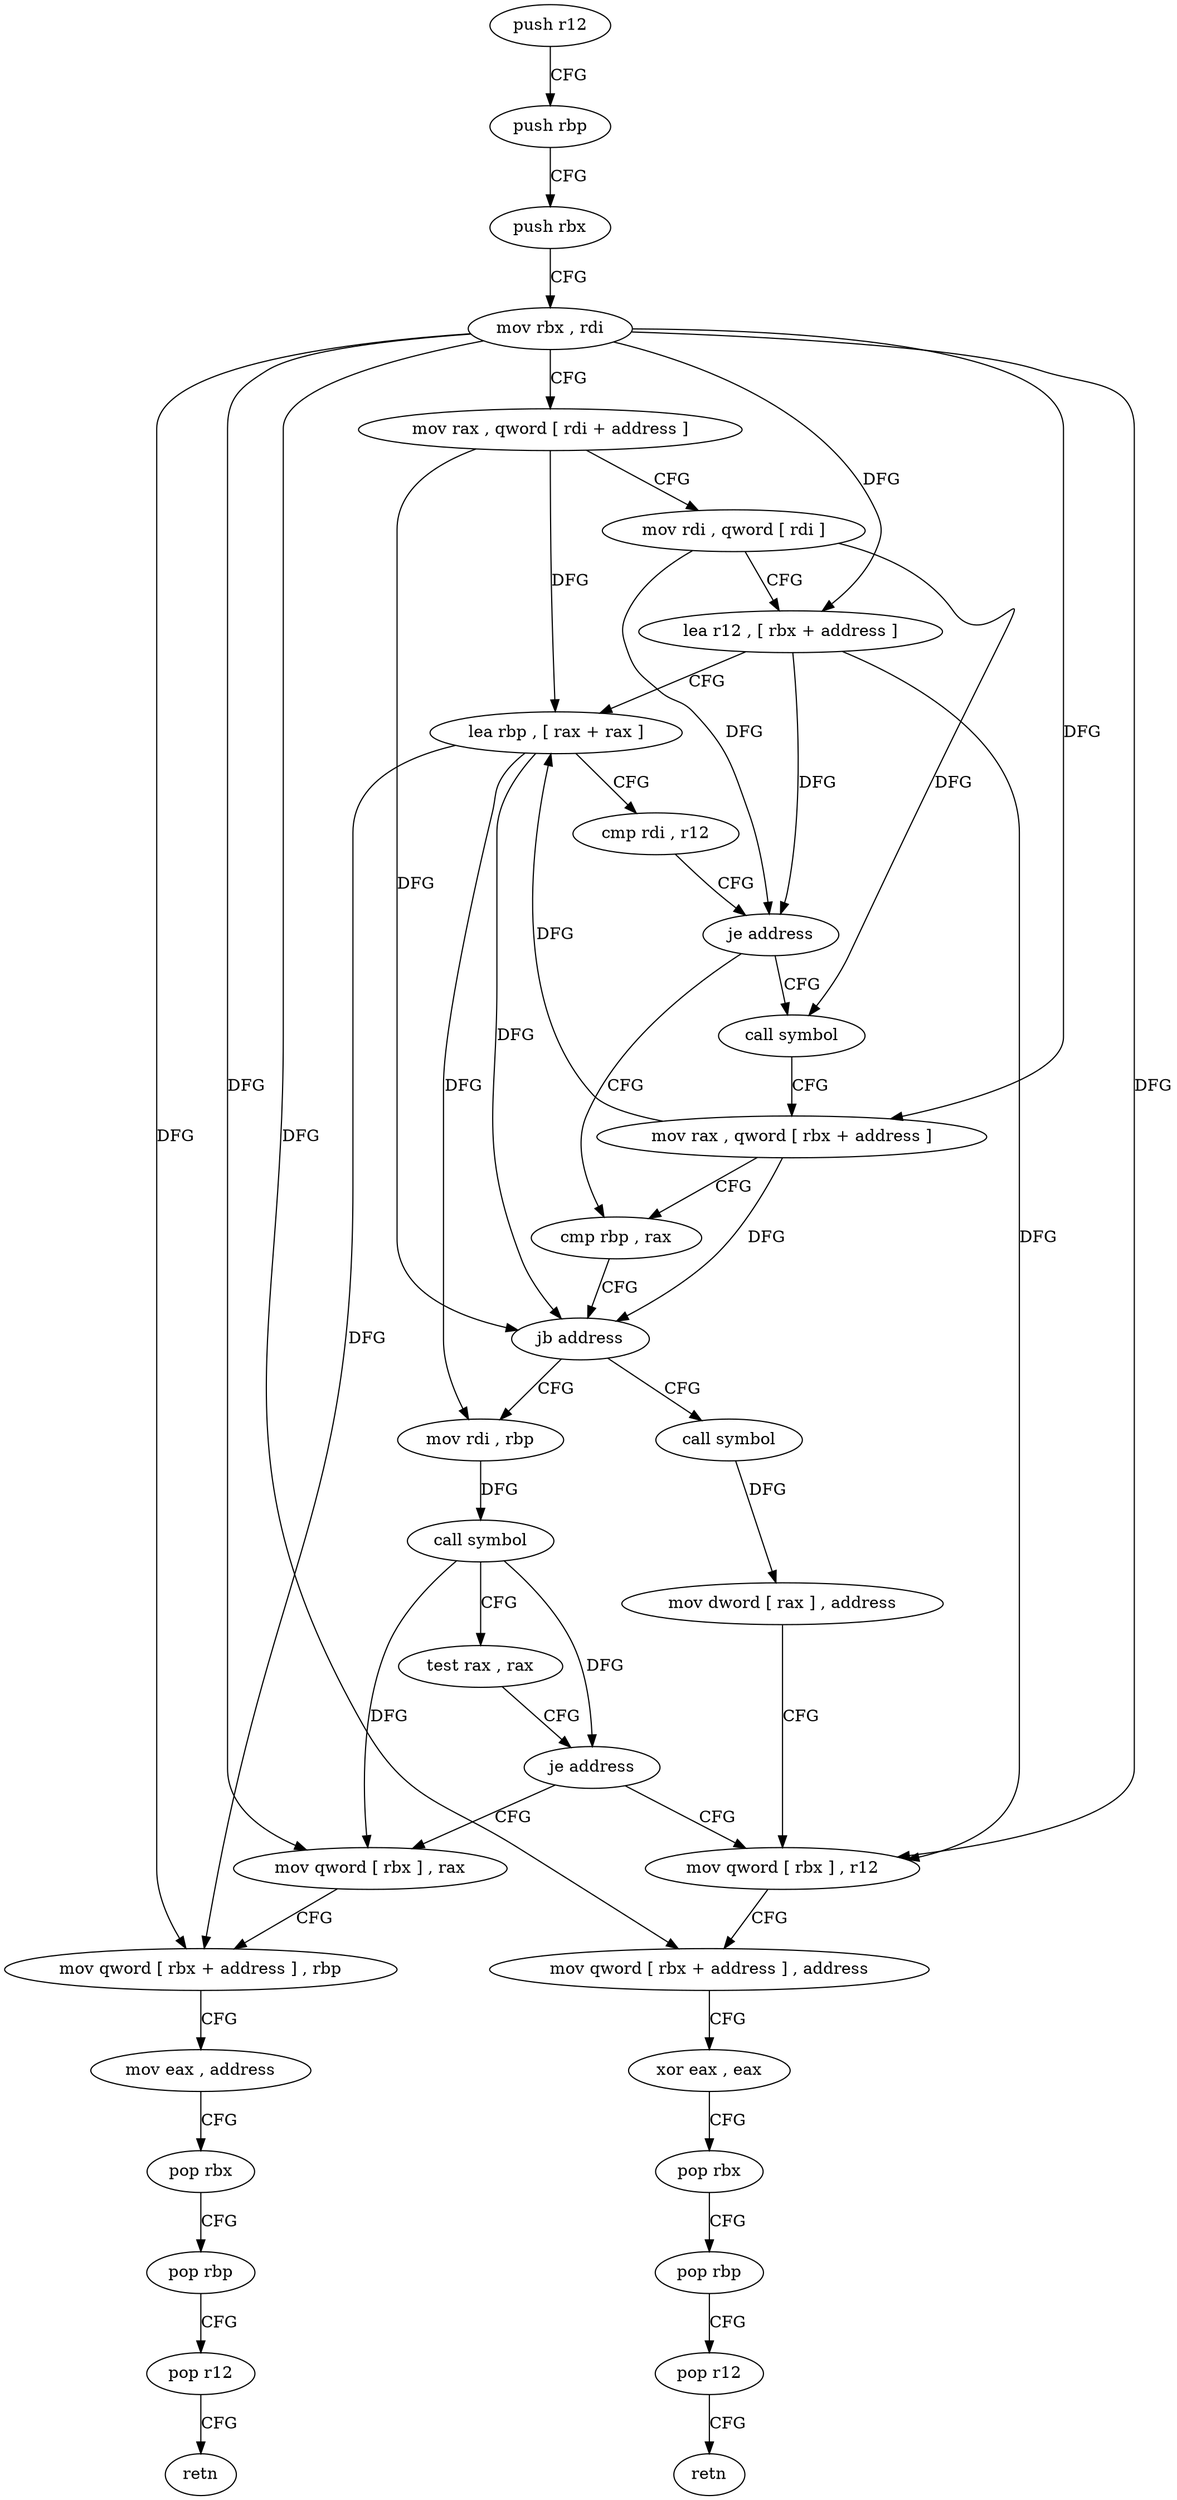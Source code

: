 digraph "func" {
"276240" [label = "push r12" ]
"276242" [label = "push rbp" ]
"276243" [label = "push rbx" ]
"276244" [label = "mov rbx , rdi" ]
"276247" [label = "mov rax , qword [ rdi + address ]" ]
"276251" [label = "mov rdi , qword [ rdi ]" ]
"276254" [label = "lea r12 , [ rbx + address ]" ]
"276258" [label = "lea rbp , [ rax + rax ]" ]
"276262" [label = "cmp rdi , r12" ]
"276265" [label = "je address" ]
"276276" [label = "cmp rbp , rax" ]
"276267" [label = "call symbol" ]
"276279" [label = "jb address" ]
"276320" [label = "call symbol" ]
"276281" [label = "mov rdi , rbp" ]
"276272" [label = "mov rax , qword [ rbx + address ]" ]
"276325" [label = "mov dword [ rax ] , address" ]
"276331" [label = "mov qword [ rbx ] , r12" ]
"276284" [label = "call symbol" ]
"276289" [label = "test rax , rax" ]
"276292" [label = "je address" ]
"276294" [label = "mov qword [ rbx ] , rax" ]
"276334" [label = "mov qword [ rbx + address ] , address" ]
"276342" [label = "xor eax , eax" ]
"276344" [label = "pop rbx" ]
"276345" [label = "pop rbp" ]
"276346" [label = "pop r12" ]
"276348" [label = "retn" ]
"276297" [label = "mov qword [ rbx + address ] , rbp" ]
"276301" [label = "mov eax , address" ]
"276306" [label = "pop rbx" ]
"276307" [label = "pop rbp" ]
"276308" [label = "pop r12" ]
"276310" [label = "retn" ]
"276240" -> "276242" [ label = "CFG" ]
"276242" -> "276243" [ label = "CFG" ]
"276243" -> "276244" [ label = "CFG" ]
"276244" -> "276247" [ label = "CFG" ]
"276244" -> "276254" [ label = "DFG" ]
"276244" -> "276272" [ label = "DFG" ]
"276244" -> "276331" [ label = "DFG" ]
"276244" -> "276334" [ label = "DFG" ]
"276244" -> "276294" [ label = "DFG" ]
"276244" -> "276297" [ label = "DFG" ]
"276247" -> "276251" [ label = "CFG" ]
"276247" -> "276258" [ label = "DFG" ]
"276247" -> "276279" [ label = "DFG" ]
"276251" -> "276254" [ label = "CFG" ]
"276251" -> "276265" [ label = "DFG" ]
"276251" -> "276267" [ label = "DFG" ]
"276254" -> "276258" [ label = "CFG" ]
"276254" -> "276265" [ label = "DFG" ]
"276254" -> "276331" [ label = "DFG" ]
"276258" -> "276262" [ label = "CFG" ]
"276258" -> "276279" [ label = "DFG" ]
"276258" -> "276281" [ label = "DFG" ]
"276258" -> "276297" [ label = "DFG" ]
"276262" -> "276265" [ label = "CFG" ]
"276265" -> "276276" [ label = "CFG" ]
"276265" -> "276267" [ label = "CFG" ]
"276276" -> "276279" [ label = "CFG" ]
"276267" -> "276272" [ label = "CFG" ]
"276279" -> "276320" [ label = "CFG" ]
"276279" -> "276281" [ label = "CFG" ]
"276320" -> "276325" [ label = "DFG" ]
"276281" -> "276284" [ label = "DFG" ]
"276272" -> "276276" [ label = "CFG" ]
"276272" -> "276258" [ label = "DFG" ]
"276272" -> "276279" [ label = "DFG" ]
"276325" -> "276331" [ label = "CFG" ]
"276331" -> "276334" [ label = "CFG" ]
"276284" -> "276289" [ label = "CFG" ]
"276284" -> "276292" [ label = "DFG" ]
"276284" -> "276294" [ label = "DFG" ]
"276289" -> "276292" [ label = "CFG" ]
"276292" -> "276331" [ label = "CFG" ]
"276292" -> "276294" [ label = "CFG" ]
"276294" -> "276297" [ label = "CFG" ]
"276334" -> "276342" [ label = "CFG" ]
"276342" -> "276344" [ label = "CFG" ]
"276344" -> "276345" [ label = "CFG" ]
"276345" -> "276346" [ label = "CFG" ]
"276346" -> "276348" [ label = "CFG" ]
"276297" -> "276301" [ label = "CFG" ]
"276301" -> "276306" [ label = "CFG" ]
"276306" -> "276307" [ label = "CFG" ]
"276307" -> "276308" [ label = "CFG" ]
"276308" -> "276310" [ label = "CFG" ]
}
